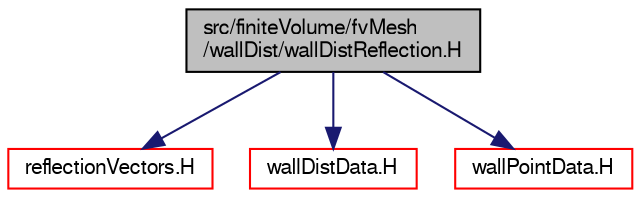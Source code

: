 digraph "src/finiteVolume/fvMesh/wallDist/wallDistReflection.H"
{
  bgcolor="transparent";
  edge [fontname="FreeSans",fontsize="10",labelfontname="FreeSans",labelfontsize="10"];
  node [fontname="FreeSans",fontsize="10",shape=record];
  Node0 [label="src/finiteVolume/fvMesh\l/wallDist/wallDistReflection.H",height=0.2,width=0.4,color="black", fillcolor="grey75", style="filled", fontcolor="black"];
  Node0 -> Node1 [color="midnightblue",fontsize="10",style="solid",fontname="FreeSans"];
  Node1 [label="reflectionVectors.H",height=0.2,width=0.4,color="red",URL="$a03731.html"];
  Node0 -> Node301 [color="midnightblue",fontsize="10",style="solid",fontname="FreeSans"];
  Node301 [label="wallDistData.H",height=0.2,width=0.4,color="red",URL="$a03743.html"];
  Node0 -> Node303 [color="midnightblue",fontsize="10",style="solid",fontname="FreeSans"];
  Node303 [label="wallPointData.H",height=0.2,width=0.4,color="red",URL="$a07457.html"];
}
